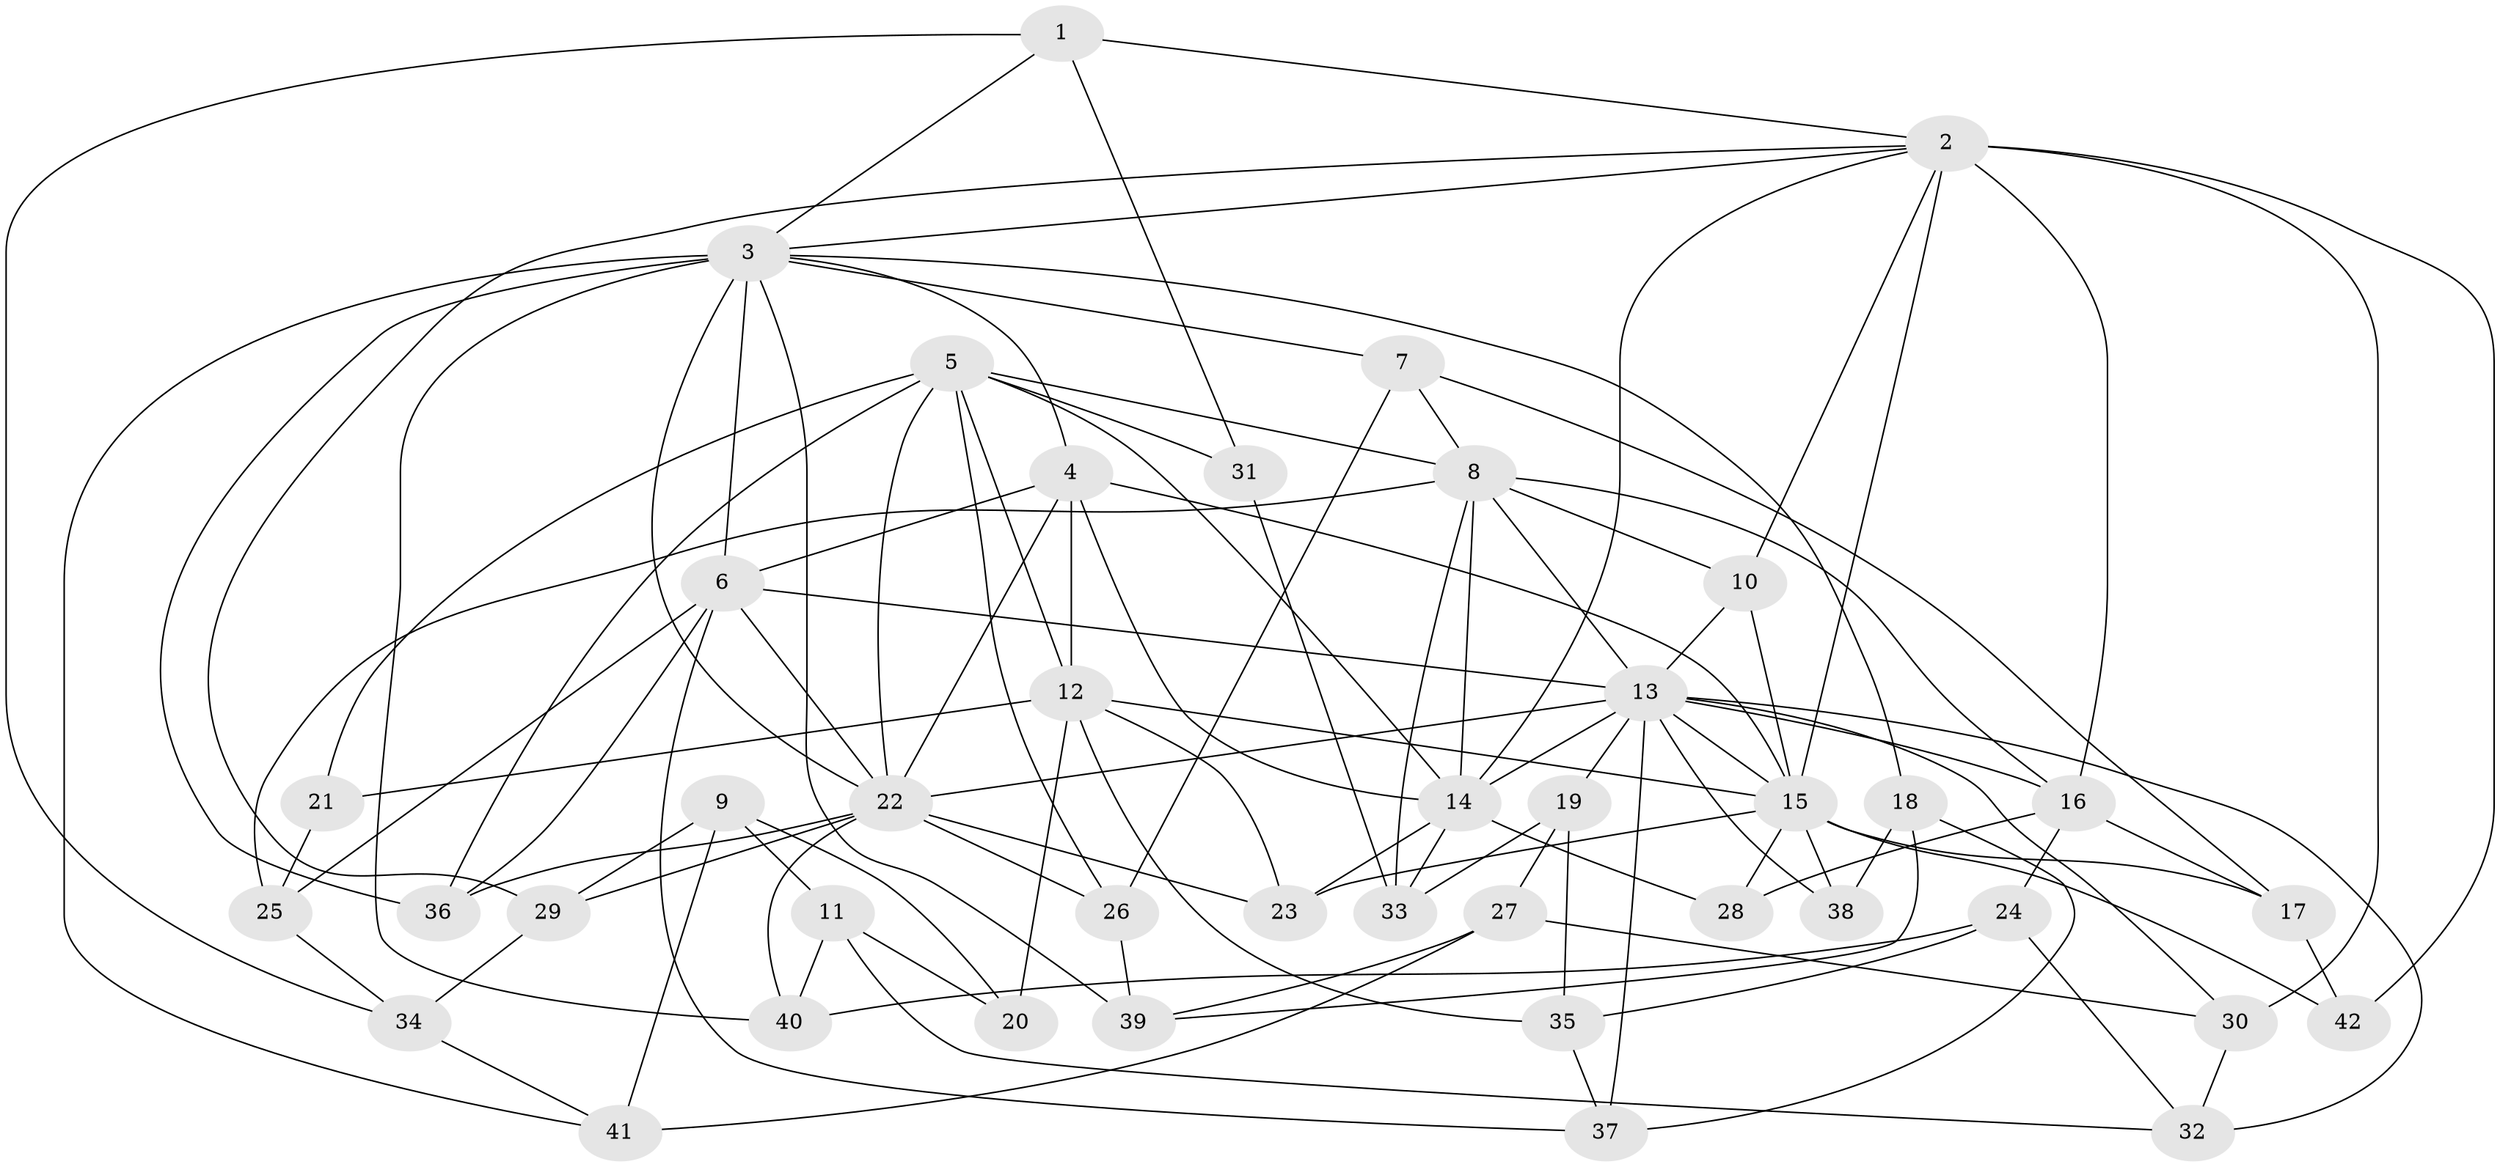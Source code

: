 // original degree distribution, {4: 1.0}
// Generated by graph-tools (version 1.1) at 2025/38/03/09/25 02:38:06]
// undirected, 42 vertices, 108 edges
graph export_dot {
graph [start="1"]
  node [color=gray90,style=filled];
  1;
  2;
  3;
  4;
  5;
  6;
  7;
  8;
  9;
  10;
  11;
  12;
  13;
  14;
  15;
  16;
  17;
  18;
  19;
  20;
  21;
  22;
  23;
  24;
  25;
  26;
  27;
  28;
  29;
  30;
  31;
  32;
  33;
  34;
  35;
  36;
  37;
  38;
  39;
  40;
  41;
  42;
  1 -- 2 [weight=1.0];
  1 -- 3 [weight=1.0];
  1 -- 31 [weight=1.0];
  1 -- 34 [weight=1.0];
  2 -- 3 [weight=1.0];
  2 -- 10 [weight=1.0];
  2 -- 14 [weight=1.0];
  2 -- 15 [weight=1.0];
  2 -- 16 [weight=1.0];
  2 -- 29 [weight=1.0];
  2 -- 30 [weight=1.0];
  2 -- 42 [weight=2.0];
  3 -- 4 [weight=1.0];
  3 -- 6 [weight=2.0];
  3 -- 7 [weight=1.0];
  3 -- 18 [weight=1.0];
  3 -- 22 [weight=1.0];
  3 -- 36 [weight=1.0];
  3 -- 39 [weight=1.0];
  3 -- 40 [weight=1.0];
  3 -- 41 [weight=1.0];
  4 -- 6 [weight=3.0];
  4 -- 12 [weight=1.0];
  4 -- 14 [weight=3.0];
  4 -- 15 [weight=1.0];
  4 -- 22 [weight=1.0];
  5 -- 8 [weight=2.0];
  5 -- 12 [weight=1.0];
  5 -- 14 [weight=1.0];
  5 -- 21 [weight=1.0];
  5 -- 22 [weight=3.0];
  5 -- 26 [weight=1.0];
  5 -- 31 [weight=2.0];
  5 -- 36 [weight=1.0];
  6 -- 13 [weight=1.0];
  6 -- 22 [weight=1.0];
  6 -- 25 [weight=1.0];
  6 -- 36 [weight=1.0];
  6 -- 37 [weight=1.0];
  7 -- 8 [weight=1.0];
  7 -- 17 [weight=1.0];
  7 -- 26 [weight=1.0];
  8 -- 10 [weight=1.0];
  8 -- 13 [weight=1.0];
  8 -- 14 [weight=1.0];
  8 -- 16 [weight=2.0];
  8 -- 25 [weight=1.0];
  8 -- 33 [weight=1.0];
  9 -- 11 [weight=1.0];
  9 -- 20 [weight=1.0];
  9 -- 29 [weight=1.0];
  9 -- 41 [weight=1.0];
  10 -- 13 [weight=1.0];
  10 -- 15 [weight=1.0];
  11 -- 20 [weight=1.0];
  11 -- 32 [weight=1.0];
  11 -- 40 [weight=1.0];
  12 -- 15 [weight=2.0];
  12 -- 20 [weight=2.0];
  12 -- 21 [weight=2.0];
  12 -- 23 [weight=1.0];
  12 -- 35 [weight=1.0];
  13 -- 14 [weight=1.0];
  13 -- 15 [weight=1.0];
  13 -- 16 [weight=1.0];
  13 -- 19 [weight=1.0];
  13 -- 22 [weight=1.0];
  13 -- 30 [weight=1.0];
  13 -- 32 [weight=1.0];
  13 -- 37 [weight=1.0];
  13 -- 38 [weight=1.0];
  14 -- 23 [weight=1.0];
  14 -- 28 [weight=1.0];
  14 -- 33 [weight=1.0];
  15 -- 17 [weight=1.0];
  15 -- 23 [weight=1.0];
  15 -- 28 [weight=1.0];
  15 -- 38 [weight=2.0];
  15 -- 42 [weight=1.0];
  16 -- 17 [weight=1.0];
  16 -- 24 [weight=1.0];
  16 -- 28 [weight=2.0];
  17 -- 42 [weight=1.0];
  18 -- 37 [weight=1.0];
  18 -- 38 [weight=1.0];
  18 -- 39 [weight=1.0];
  19 -- 27 [weight=1.0];
  19 -- 33 [weight=1.0];
  19 -- 35 [weight=1.0];
  21 -- 25 [weight=1.0];
  22 -- 23 [weight=1.0];
  22 -- 26 [weight=1.0];
  22 -- 29 [weight=1.0];
  22 -- 36 [weight=1.0];
  22 -- 40 [weight=1.0];
  24 -- 32 [weight=1.0];
  24 -- 35 [weight=1.0];
  24 -- 40 [weight=1.0];
  25 -- 34 [weight=1.0];
  26 -- 39 [weight=1.0];
  27 -- 30 [weight=1.0];
  27 -- 39 [weight=1.0];
  27 -- 41 [weight=1.0];
  29 -- 34 [weight=1.0];
  30 -- 32 [weight=1.0];
  31 -- 33 [weight=1.0];
  34 -- 41 [weight=1.0];
  35 -- 37 [weight=1.0];
}
